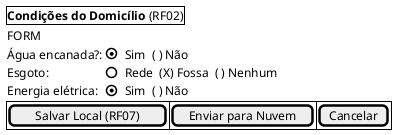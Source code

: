 @startsalt
{
  {#
   **Condições do Domicílio** (RF02)
  }

  {FORM
    Água encanada?:  | (X) Sim  ( ) Não         
    Esgoto:          | ( ) Rede  (X) Fossa  ( ) Nenhum 
    Energia elétrica:| (X) Sim  ( ) Não         
  }

  {#
   [Salvar Local (RF07)]  | [Enviar para Nuvem]  | [Cancelar]
  }



}
@endsalt